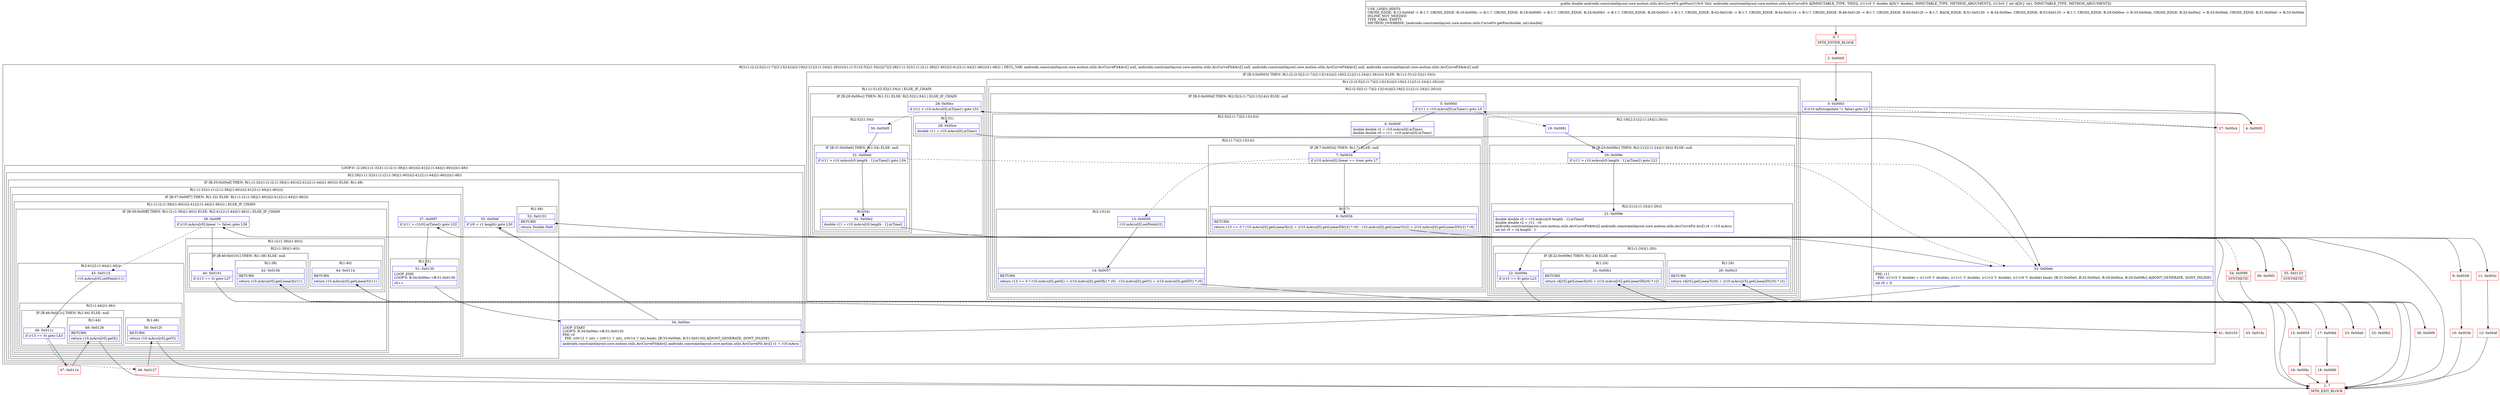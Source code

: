 digraph "CFG forandroidx.constraintlayout.core.motion.utils.ArcCurveFit.getPos(DI)D" {
subgraph cluster_Region_780902897 {
label = "R(3:(1:(2:(2:5|(2:(1:7)|(2:13|14)))|(2:19|(2:21|(2:(1:24)|(1:26))))))(1:(1:51)(2:52|(1:54)))|27|(2:28|(1:(1:32)(1:(1:(2:(1:38)|(1:40)))(2:41|(2:(1:44)|(1:46)))))(1:48))) | DECL_VAR: androidx.constraintlayout.core.motion.utils.ArcCurveFit$Arc[] null, androidx.constraintlayout.core.motion.utils.ArcCurveFit$Arc[] null, androidx.constraintlayout.core.motion.utils.ArcCurveFit$Arc[] null, androidx.constraintlayout.core.motion.utils.ArcCurveFit$Arc[] null\l";
node [shape=record,color=blue];
subgraph cluster_IfRegion_1037846463 {
label = "IF [B:3:0x0003] THEN: R(1:(2:(2:5|(2:(1:7)|(2:13|14)))|(2:19|(2:21|(2:(1:24)|(1:26)))))) ELSE: R(1:(1:51)(2:52|(1:54)))";
node [shape=record,color=blue];
Node_3 [shape=record,label="{3\:\ 0x0003|if (r10.mExtrapolate != false) goto L3\l}"];
subgraph cluster_Region_28293490 {
label = "R(1:(2:(2:5|(2:(1:7)|(2:13|14)))|(2:19|(2:21|(2:(1:24)|(1:26))))))";
node [shape=record,color=blue];
subgraph cluster_Region_808093103 {
label = "R(2:(2:5|(2:(1:7)|(2:13|14)))|(2:19|(2:21|(2:(1:24)|(1:26)))))";
node [shape=record,color=blue];
subgraph cluster_IfRegion_1911528997 {
label = "IF [B:5:0x000d] THEN: R(2:5|(2:(1:7)|(2:13|14))) ELSE: null";
node [shape=record,color=blue];
Node_5 [shape=record,label="{5\:\ 0x000d|if (r11 \< r10.mArcs[0].mTime1) goto L5\l}"];
subgraph cluster_Region_904749406 {
label = "R(2:5|(2:(1:7)|(2:13|14)))";
node [shape=record,color=blue];
Node_6 [shape=record,label="{6\:\ 0x000f|double double r2 = r10.mArcs[0].mTime1\ldouble double r0 = r11 \- r10.mArcs[0].mTime1\l}"];
subgraph cluster_Region_777113112 {
label = "R(2:(1:7)|(2:13|14))";
node [shape=record,color=blue];
subgraph cluster_IfRegion_1380550281 {
label = "IF [B:7:0x0024] THEN: R(1:7) ELSE: null";
node [shape=record,color=blue];
Node_7 [shape=record,label="{7\:\ 0x0024|if (r10.mArcs[0].linear == true) goto L7\l}"];
subgraph cluster_Region_523579805 {
label = "R(1:7)";
node [shape=record,color=blue];
Node_8 [shape=record,label="{8\:\ 0x0026|RETURN\l|return r13 == 0 ? r10.mArcs[0].getLinearX(r2) + (r10.mArcs[0].getLinearDX(r2) * r0) : r10.mArcs[0].getLinearY(r2) + (r10.mArcs[0].getLinearDY(r2) * r0)\l}"];
}
}
subgraph cluster_Region_2007422009 {
label = "R(2:13|14)";
node [shape=record,color=blue];
Node_13 [shape=record,label="{13\:\ 0x0050|r10.mArcs[0].setPoint(r2)\l}"];
Node_14 [shape=record,label="{14\:\ 0x0057|RETURN\l|return r13 == 0 ? r10.mArcs[0].getX() + (r10.mArcs[0].getDX() * r0) : r10.mArcs[0].getY() + (r10.mArcs[0].getDY() * r0)\l}"];
}
}
}
}
subgraph cluster_Region_917141138 {
label = "R(2:19|(2:21|(2:(1:24)|(1:26))))";
node [shape=record,color=blue];
Node_19 [shape=record,label="{19\:\ 0x0081}"];
subgraph cluster_IfRegion_1002031316 {
label = "IF [B:20:0x008c] THEN: R(2:21|(2:(1:24)|(1:26))) ELSE: null";
node [shape=record,color=blue];
Node_20 [shape=record,label="{20\:\ 0x008c|if (r11 \> r10.mArcs[r0.length \- 1].mTime2) goto L21\l}"];
subgraph cluster_Region_768668762 {
label = "R(2:21|(2:(1:24)|(1:26)))";
node [shape=record,color=blue];
Node_21 [shape=record,label="{21\:\ 0x008e|double double r0 = r10.mArcs[r0.length \- 1].mTime2\ldouble double r2 = r11 \- r0\landroidx.constraintlayout.core.motion.utils.ArcCurveFit$Arc[] androidx.constraintlayout.core.motion.utils.ArcCurveFit.Arc[] r4 = r10.mArcs\lint int r5 = r4.length \- 1\l}"];
subgraph cluster_Region_456716469 {
label = "R(2:(1:24)|(1:26))";
node [shape=record,color=blue];
subgraph cluster_IfRegion_89866389 {
label = "IF [B:22:0x009e] THEN: R(1:24) ELSE: null";
node [shape=record,color=blue];
Node_22 [shape=record,label="{22\:\ 0x009e|if (r13 == 0) goto L23\l}"];
subgraph cluster_Region_1205204431 {
label = "R(1:24)";
node [shape=record,color=blue];
Node_24 [shape=record,label="{24\:\ 0x00b1|RETURN\l|return r4[r5].getLinearX(r0) + (r10.mArcs[r5].getLinearDX(r0) * r2)\l}"];
}
}
subgraph cluster_Region_98982053 {
label = "R(1:26)";
node [shape=record,color=blue];
Node_26 [shape=record,label="{26\:\ 0x00c3|RETURN\l|return r4[r5].getLinearY(r0) + (r10.mArcs[r5].getLinearDY(r0) * r2)\l}"];
}
}
}
}
}
}
}
subgraph cluster_Region_1621145674 {
label = "R(1:(1:51)(2:52|(1:54))) | ELSE_IF_CHAIN\l";
node [shape=record,color=blue];
subgraph cluster_IfRegion_355087330 {
label = "IF [B:28:0x00cc] THEN: R(1:51) ELSE: R(2:52|(1:54)) | ELSE_IF_CHAIN\l";
node [shape=record,color=blue];
Node_28 [shape=record,label="{28\:\ 0x00cc|if (r11 \< r10.mArcs[0].mTime1) goto L51\l}"];
subgraph cluster_Region_1229702314 {
label = "R(1:51)";
node [shape=record,color=blue];
Node_29 [shape=record,label="{29\:\ 0x00ce|double r11 = r10.mArcs[0].mTime1\l}"];
}
subgraph cluster_Region_382434046 {
label = "R(2:52|(1:54))";
node [shape=record,color=blue];
Node_30 [shape=record,label="{30\:\ 0x00d5}"];
subgraph cluster_IfRegion_1934418565 {
label = "IF [B:31:0x00e0] THEN: R(1:54) ELSE: null";
node [shape=record,color=blue];
Node_31 [shape=record,label="{31\:\ 0x00e0|if (r11 \> r10.mArcs[r0.length \- 1].mTime2) goto L54\l}"];
subgraph cluster_Region_926775853 {
label = "R(1:54)";
node [shape=record,color=blue];
Node_32 [shape=record,label="{32\:\ 0x00e2|double r11 = r10.mArcs[r0.length \- 1].mTime2\l}"];
}
}
}
}
}
}
Node_33 [shape=record,label="{33\:\ 0x00eb|PHI: r11 \l  PHI: (r11v3 't' double) = (r11v0 't' double), (r11v1 't' double), (r11v2 't' double), (r11v0 't' double) binds: [B:31:0x00e0, B:32:0x00e2, B:29:0x00ce, B:20:0x008c] A[DONT_GENERATE, DONT_INLINE]\l|int r0 = 0\l}"];
subgraph cluster_LoopRegion_541366004 {
label = "LOOP:0: (2:28|(1:(1:32)(1:(1:(2:(1:38)|(1:40)))(2:41|(2:(1:44)|(1:46)))))(1:48))";
node [shape=record,color=blue];
subgraph cluster_Region_1500330709 {
label = "R(2:28|(1:(1:32)(1:(1:(2:(1:38)|(1:40)))(2:41|(2:(1:44)|(1:46)))))(1:48))";
node [shape=record,color=blue];
Node_34 [shape=record,label="{34\:\ 0x00ec|LOOP_START\lLOOP:0: B:34:0x00ec\-\>B:51:0x0130\lPHI: r0 \l  PHI: (r0v12 'i' int) = (r0v11 'i' int), (r0v14 'i' int) binds: [B:33:0x00eb, B:51:0x0130] A[DONT_GENERATE, DONT_INLINE]\l|androidx.constraintlayout.core.motion.utils.ArcCurveFit$Arc[] androidx.constraintlayout.core.motion.utils.ArcCurveFit.Arc[] r1 = r10.mArcs\l}"];
subgraph cluster_IfRegion_1980760958 {
label = "IF [B:35:0x00ef] THEN: R(1:(1:32)(1:(1:(2:(1:38)|(1:40)))(2:41|(2:(1:44)|(1:46))))) ELSE: R(1:48)";
node [shape=record,color=blue];
Node_35 [shape=record,label="{35\:\ 0x00ef|if (r0 \< r1.length) goto L30\l}"];
subgraph cluster_Region_1838486664 {
label = "R(1:(1:32)(1:(1:(2:(1:38)|(1:40)))(2:41|(2:(1:44)|(1:46)))))";
node [shape=record,color=blue];
subgraph cluster_IfRegion_667144932 {
label = "IF [B:37:0x00f7] THEN: R(1:32) ELSE: R(1:(1:(2:(1:38)|(1:40)))(2:41|(2:(1:44)|(1:46))))";
node [shape=record,color=blue];
Node_37 [shape=record,label="{37\:\ 0x00f7|if (r11 \> r1[r0].mTime2) goto L32\l}"];
subgraph cluster_Region_1519306181 {
label = "R(1:32)";
node [shape=record,color=blue];
Node_51 [shape=record,label="{51\:\ 0x0130|LOOP_END\lLOOP:0: B:34:0x00ec\-\>B:51:0x0130\l|r0++\l}"];
}
subgraph cluster_Region_2044300149 {
label = "R(1:(1:(2:(1:38)|(1:40)))(2:41|(2:(1:44)|(1:46)))) | ELSE_IF_CHAIN\l";
node [shape=record,color=blue];
subgraph cluster_IfRegion_1421114308 {
label = "IF [B:39:0x00ff] THEN: R(1:(2:(1:38)|(1:40))) ELSE: R(2:41|(2:(1:44)|(1:46))) | ELSE_IF_CHAIN\l";
node [shape=record,color=blue];
Node_39 [shape=record,label="{39\:\ 0x00ff|if (r10.mArcs[r0].linear != false) goto L36\l}"];
subgraph cluster_Region_627669617 {
label = "R(1:(2:(1:38)|(1:40)))";
node [shape=record,color=blue];
subgraph cluster_Region_555662110 {
label = "R(2:(1:38)|(1:40))";
node [shape=record,color=blue];
subgraph cluster_IfRegion_1693108961 {
label = "IF [B:40:0x0101] THEN: R(1:38) ELSE: null";
node [shape=record,color=blue];
Node_40 [shape=record,label="{40\:\ 0x0101|if (r13 == 0) goto L37\l}"];
subgraph cluster_Region_2025335930 {
label = "R(1:38)";
node [shape=record,color=blue];
Node_42 [shape=record,label="{42\:\ 0x010b|RETURN\l|return r10.mArcs[r0].getLinearX(r11)\l}"];
}
}
subgraph cluster_Region_239459296 {
label = "R(1:40)";
node [shape=record,color=blue];
Node_44 [shape=record,label="{44\:\ 0x0114|RETURN\l|return r10.mArcs[r0].getLinearY(r11)\l}"];
}
}
}
subgraph cluster_Region_925396030 {
label = "R(2:41|(2:(1:44)|(1:46)))";
node [shape=record,color=blue];
Node_45 [shape=record,label="{45\:\ 0x0115|r10.mArcs[r0].setPoint(r11)\l}"];
subgraph cluster_Region_1373464362 {
label = "R(2:(1:44)|(1:46))";
node [shape=record,color=blue];
subgraph cluster_IfRegion_1057568146 {
label = "IF [B:46:0x011c] THEN: R(1:44) ELSE: null";
node [shape=record,color=blue];
Node_46 [shape=record,label="{46\:\ 0x011c|if (r13 == 0) goto L43\l}"];
subgraph cluster_Region_1077234500 {
label = "R(1:44)";
node [shape=record,color=blue];
Node_48 [shape=record,label="{48\:\ 0x0126|RETURN\l|return r10.mArcs[r0].getX()\l}"];
}
}
subgraph cluster_Region_2035774660 {
label = "R(1:46)";
node [shape=record,color=blue];
Node_50 [shape=record,label="{50\:\ 0x012f|RETURN\l|return r10.mArcs[r0].getY()\l}"];
}
}
}
}
}
}
}
subgraph cluster_Region_1805365030 {
label = "R(1:48)";
node [shape=record,color=blue];
Node_52 [shape=record,label="{52\:\ 0x0133|RETURN\l|return Double.NaN\l}"];
}
}
}
}
}
Node_0 [shape=record,color=red,label="{0\:\ ?|MTH_ENTER_BLOCK\l}"];
Node_2 [shape=record,color=red,label="{2\:\ 0x0000}"];
Node_4 [shape=record,color=red,label="{4\:\ 0x0005}"];
Node_9 [shape=record,color=red,label="{9\:\ 0x0028}"];
Node_10 [shape=record,color=red,label="{10\:\ 0x003b}"];
Node_1 [shape=record,color=red,label="{1\:\ ?|MTH_EXIT_BLOCK\l}"];
Node_11 [shape=record,color=red,label="{11\:\ 0x003c}"];
Node_12 [shape=record,color=red,label="{12\:\ 0x004f}"];
Node_15 [shape=record,color=red,label="{15\:\ 0x0059}"];
Node_16 [shape=record,color=red,label="{16\:\ 0x006c}"];
Node_17 [shape=record,color=red,label="{17\:\ 0x006d}"];
Node_18 [shape=record,color=red,label="{18\:\ 0x0080}"];
Node_23 [shape=record,color=red,label="{23\:\ 0x00a0}"];
Node_25 [shape=record,color=red,label="{25\:\ 0x00b2}"];
Node_36 [shape=record,color=red,label="{36\:\ 0x00f1}"];
Node_54 [shape=record,color=red,label="{54\:\ 0x00f9|SYNTHETIC\l}"];
Node_38 [shape=record,color=red,label="{38\:\ 0x00f9}"];
Node_41 [shape=record,color=red,label="{41\:\ 0x0103}"];
Node_43 [shape=record,color=red,label="{43\:\ 0x010c}"];
Node_47 [shape=record,color=red,label="{47\:\ 0x011e}"];
Node_49 [shape=record,color=red,label="{49\:\ 0x0127}"];
Node_55 [shape=record,color=red,label="{55\:\ 0x0133|SYNTHETIC\l}"];
Node_27 [shape=record,color=red,label="{27\:\ 0x00c4}"];
MethodNode[shape=record,label="{public double androidx.constraintlayout.core.motion.utils.ArcCurveFit.getPos((r10v0 'this' androidx.constraintlayout.core.motion.utils.ArcCurveFit A[IMMUTABLE_TYPE, THIS]), (r11v0 't' double A[D('t' double), IMMUTABLE_TYPE, METHOD_ARGUMENT]), (r13v0 'j' int A[D('j' int), IMMUTABLE_TYPE, METHOD_ARGUMENT]))  | USE_LINES_HINTS\lCROSS_EDGE: B:12:0x004f \-\> B:1:?, CROSS_EDGE: B:16:0x006c \-\> B:1:?, CROSS_EDGE: B:18:0x0080 \-\> B:1:?, CROSS_EDGE: B:24:0x00b1 \-\> B:1:?, CROSS_EDGE: B:26:0x00c3 \-\> B:1:?, CROSS_EDGE: B:42:0x010b \-\> B:1:?, CROSS_EDGE: B:44:0x0114 \-\> B:1:?, CROSS_EDGE: B:48:0x0126 \-\> B:1:?, CROSS_EDGE: B:50:0x012f \-\> B:1:?, BACK_EDGE: B:51:0x0130 \-\> B:34:0x00ec, CROSS_EDGE: B:53:0x0135 \-\> B:1:?, CROSS_EDGE: B:29:0x00ce \-\> B:33:0x00eb, CROSS_EDGE: B:32:0x00e2 \-\> B:33:0x00eb, CROSS_EDGE: B:31:0x00e0 \-\> B:33:0x00eb\lINLINE_NOT_NEEDED\lTYPE_VARS: EMPTY\lMETHOD_OVERRIDE: [androidx.constraintlayout.core.motion.utils.CurveFit.getPos(double, int):double]\l}"];
MethodNode -> Node_0;Node_3 -> Node_4;
Node_3 -> Node_27[style=dashed];
Node_5 -> Node_6;
Node_5 -> Node_19[style=dashed];
Node_6 -> Node_7;
Node_7 -> Node_8;
Node_7 -> Node_13[style=dashed];
Node_8 -> Node_9;
Node_8 -> Node_11;
Node_13 -> Node_14;
Node_14 -> Node_15;
Node_14 -> Node_17;
Node_19 -> Node_20;
Node_20 -> Node_21;
Node_20 -> Node_33[style=dashed];
Node_21 -> Node_22;
Node_22 -> Node_23;
Node_22 -> Node_25[style=dashed];
Node_24 -> Node_1;
Node_26 -> Node_1;
Node_28 -> Node_29;
Node_28 -> Node_30[style=dashed];
Node_29 -> Node_33;
Node_30 -> Node_31;
Node_31 -> Node_32;
Node_31 -> Node_33[style=dashed];
Node_32 -> Node_33;
Node_33 -> Node_34;
Node_34 -> Node_35;
Node_35 -> Node_36;
Node_35 -> Node_55[style=dashed];
Node_37 -> Node_51;
Node_37 -> Node_54[style=dashed];
Node_51 -> Node_34;
Node_39 -> Node_40;
Node_39 -> Node_45[style=dashed];
Node_40 -> Node_41;
Node_40 -> Node_43[style=dashed];
Node_42 -> Node_1;
Node_44 -> Node_1;
Node_45 -> Node_46;
Node_46 -> Node_47;
Node_46 -> Node_49[style=dashed];
Node_48 -> Node_1;
Node_50 -> Node_1;
Node_52 -> Node_1;
Node_0 -> Node_2;
Node_2 -> Node_3;
Node_4 -> Node_5;
Node_9 -> Node_10;
Node_10 -> Node_1;
Node_11 -> Node_12;
Node_12 -> Node_1;
Node_15 -> Node_16;
Node_16 -> Node_1;
Node_17 -> Node_18;
Node_18 -> Node_1;
Node_23 -> Node_24;
Node_25 -> Node_26;
Node_36 -> Node_37;
Node_54 -> Node_38;
Node_38 -> Node_39;
Node_41 -> Node_42;
Node_43 -> Node_44;
Node_47 -> Node_48;
Node_49 -> Node_50;
Node_55 -> Node_52;
Node_27 -> Node_28;
}

